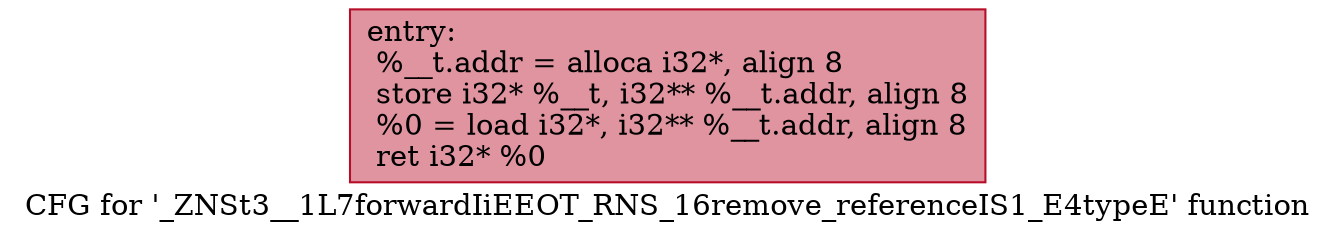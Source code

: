 digraph "CFG for '_ZNSt3__1L7forwardIiEEOT_RNS_16remove_referenceIS1_E4typeE' function" {
	label="CFG for '_ZNSt3__1L7forwardIiEEOT_RNS_16remove_referenceIS1_E4typeE' function";

	Node0x600002550b00 [shape=record,color="#b70d28ff", style=filled, fillcolor="#b70d2870",label="{entry:\l  %__t.addr = alloca i32*, align 8\l  store i32* %__t, i32** %__t.addr, align 8\l  %0 = load i32*, i32** %__t.addr, align 8\l  ret i32* %0\l}"];
}
